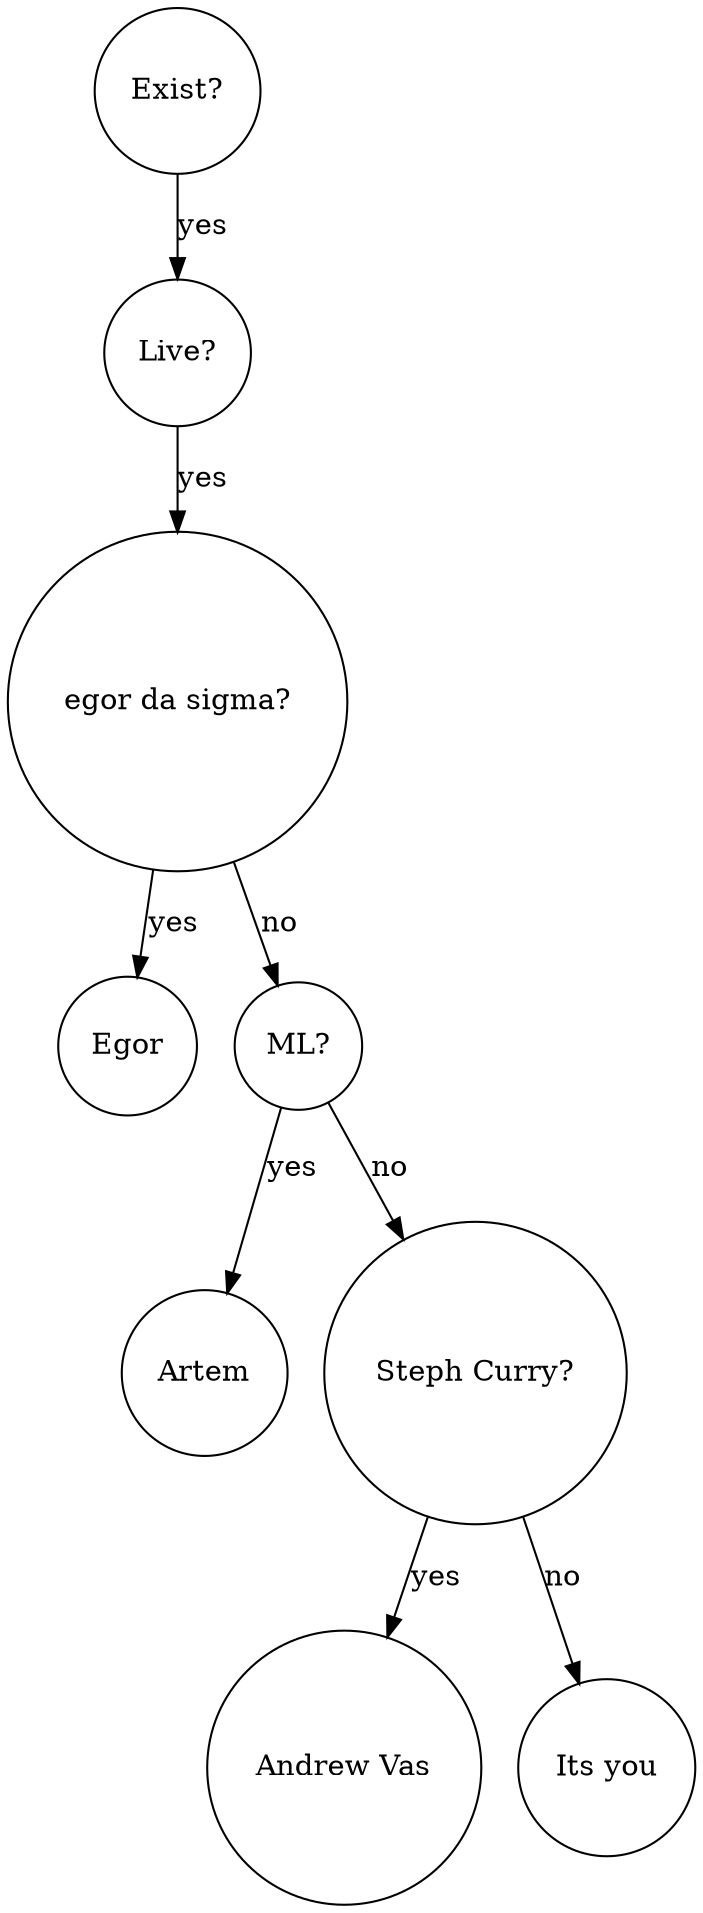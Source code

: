 digraph BST {
    node [shape=circle];
    "Exist?" -> "Live?" [label="yes"];
    "Live?" -> "egor da sigma?" [label="yes"];
    "egor da sigma?" -> "Egor" [label="yes"];
    "egor da sigma?" -> "ML?" [label="no"];
    "ML?" -> "Artem" [label="yes"];
    "ML?" -> "Steph Curry?" [label="no"];
    "Steph Curry?" -> "Andrew Vas" [label="yes"];
    "Steph Curry?" -> "Its you" [label="no"];
}
